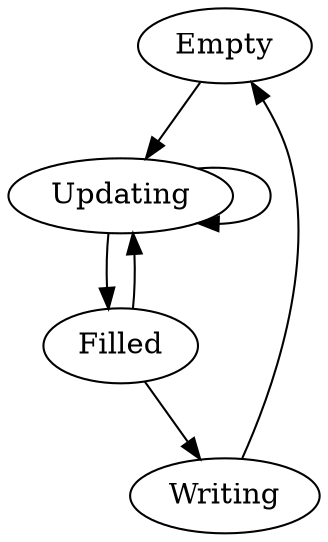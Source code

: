 digraph G {
  Empty    -> Updating
  Updating -> Filled
  Updating -> Updating
  Filled   -> Writing
  Filled   -> Updating
  Writing  -> Empty
}

